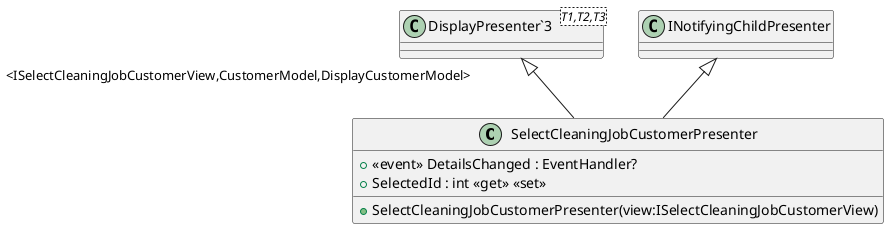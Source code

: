 @startuml
class SelectCleaningJobCustomerPresenter {
    +  <<event>> DetailsChanged : EventHandler? 
    + SelectCleaningJobCustomerPresenter(view:ISelectCleaningJobCustomerView)
    + SelectedId : int <<get>> <<set>>
}
class "DisplayPresenter`3"<T1,T2,T3> {
}
"DisplayPresenter`3" "<ISelectCleaningJobCustomerView,CustomerModel,DisplayCustomerModel>" <|-- SelectCleaningJobCustomerPresenter
INotifyingChildPresenter <|-- SelectCleaningJobCustomerPresenter
@enduml
